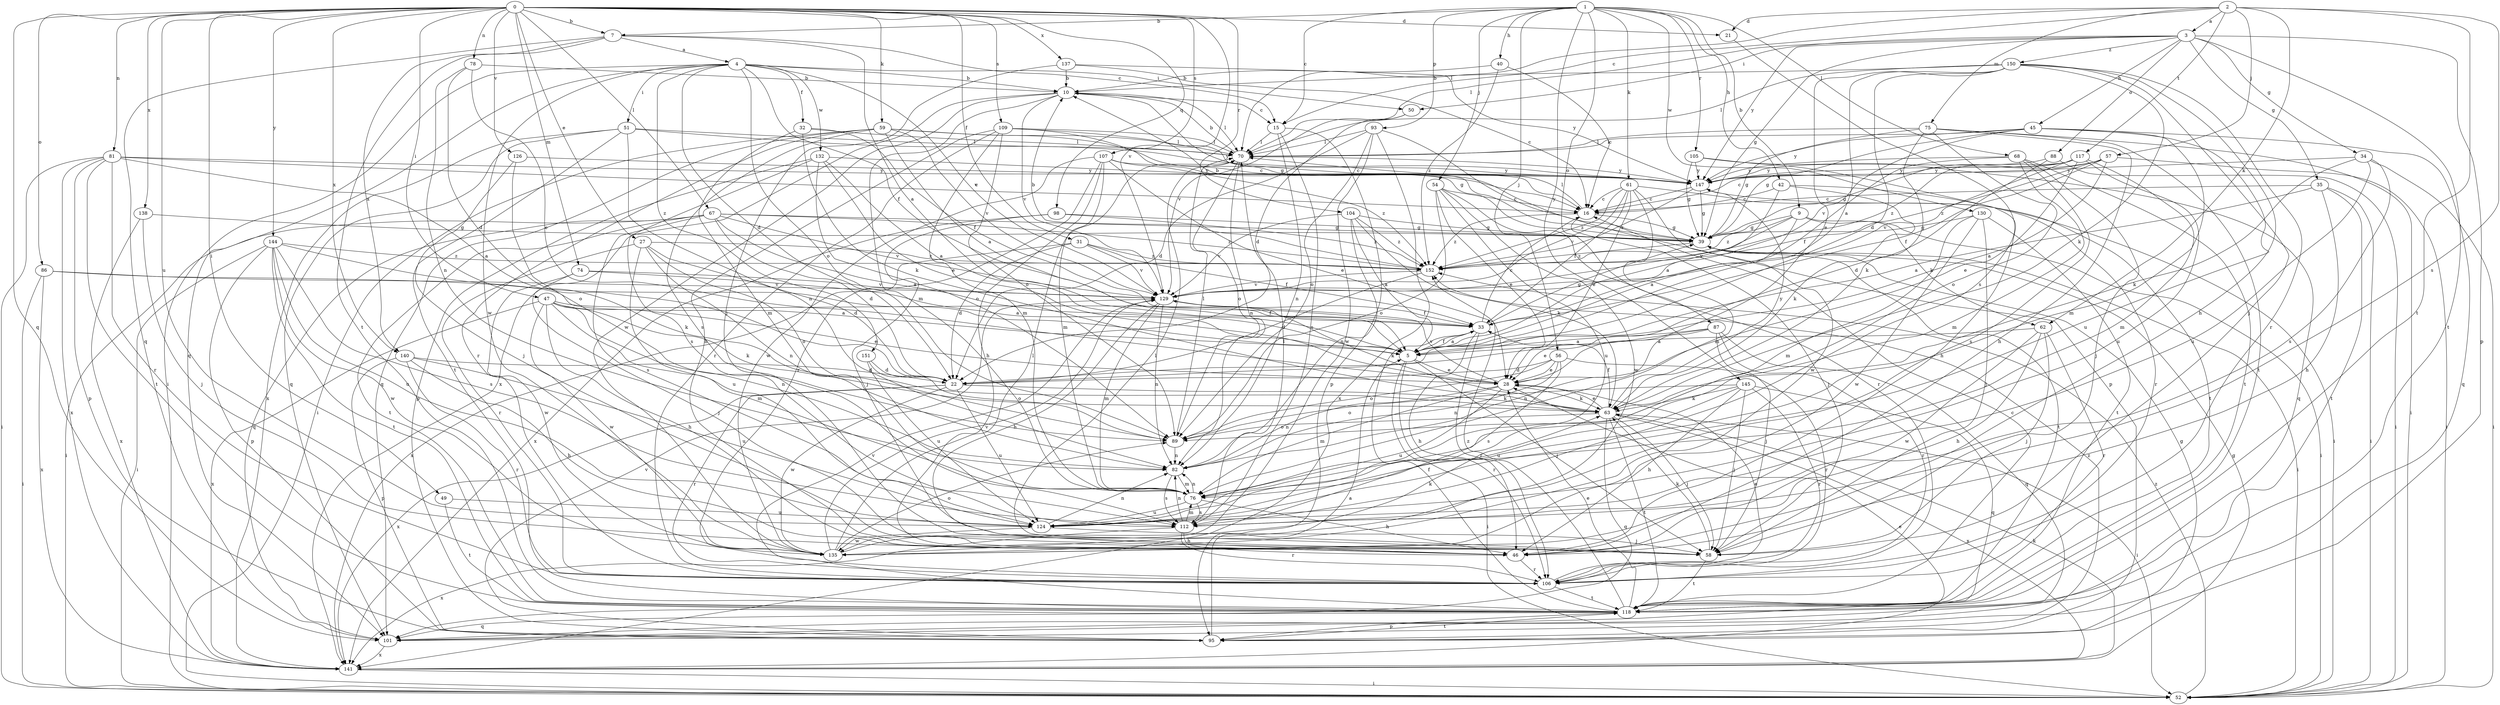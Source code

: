 strict digraph  {
0;
1;
2;
3;
4;
5;
7;
9;
10;
15;
16;
21;
22;
27;
28;
31;
32;
33;
34;
35;
39;
40;
42;
45;
46;
47;
49;
50;
51;
52;
54;
56;
57;
58;
59;
61;
62;
63;
67;
68;
70;
74;
75;
76;
78;
81;
82;
86;
87;
88;
89;
93;
95;
98;
101;
104;
105;
106;
107;
109;
112;
117;
118;
124;
126;
129;
130;
132;
135;
137;
138;
140;
141;
144;
145;
147;
150;
151;
152;
0 -> 7  [label=b];
0 -> 21  [label=d];
0 -> 27  [label=e];
0 -> 31  [label=f];
0 -> 47  [label=i];
0 -> 49  [label=i];
0 -> 59  [label=k];
0 -> 67  [label=l];
0 -> 74  [label=m];
0 -> 78  [label=n];
0 -> 81  [label=n];
0 -> 86  [label=o];
0 -> 98  [label=q];
0 -> 101  [label=q];
0 -> 104  [label=r];
0 -> 107  [label=s];
0 -> 109  [label=s];
0 -> 124  [label=u];
0 -> 126  [label=v];
0 -> 129  [label=v];
0 -> 137  [label=x];
0 -> 138  [label=x];
0 -> 140  [label=x];
0 -> 144  [label=y];
1 -> 7  [label=b];
1 -> 9  [label=b];
1 -> 15  [label=c];
1 -> 40  [label=h];
1 -> 42  [label=h];
1 -> 54  [label=j];
1 -> 56  [label=j];
1 -> 61  [label=k];
1 -> 68  [label=l];
1 -> 87  [label=o];
1 -> 93  [label=p];
1 -> 105  [label=r];
1 -> 130  [label=w];
1 -> 145  [label=y];
2 -> 3  [label=a];
2 -> 15  [label=c];
2 -> 21  [label=d];
2 -> 57  [label=j];
2 -> 62  [label=k];
2 -> 70  [label=l];
2 -> 75  [label=m];
2 -> 112  [label=s];
2 -> 117  [label=t];
2 -> 118  [label=t];
3 -> 34  [label=g];
3 -> 35  [label=g];
3 -> 39  [label=g];
3 -> 45  [label=h];
3 -> 50  [label=i];
3 -> 70  [label=l];
3 -> 88  [label=o];
3 -> 95  [label=p];
3 -> 118  [label=t];
3 -> 147  [label=y];
3 -> 150  [label=z];
4 -> 10  [label=b];
4 -> 22  [label=d];
4 -> 32  [label=f];
4 -> 33  [label=f];
4 -> 50  [label=i];
4 -> 51  [label=i];
4 -> 52  [label=i];
4 -> 89  [label=o];
4 -> 101  [label=q];
4 -> 129  [label=v];
4 -> 132  [label=w];
4 -> 135  [label=w];
4 -> 151  [label=z];
5 -> 28  [label=e];
5 -> 33  [label=f];
5 -> 52  [label=i];
5 -> 58  [label=j];
5 -> 106  [label=r];
7 -> 4  [label=a];
7 -> 5  [label=a];
7 -> 15  [label=c];
7 -> 101  [label=q];
7 -> 118  [label=t];
7 -> 140  [label=x];
9 -> 5  [label=a];
9 -> 39  [label=g];
9 -> 52  [label=i];
9 -> 62  [label=k];
9 -> 129  [label=v];
9 -> 152  [label=z];
10 -> 15  [label=c];
10 -> 39  [label=g];
10 -> 70  [label=l];
10 -> 76  [label=m];
10 -> 129  [label=v];
10 -> 135  [label=w];
10 -> 141  [label=x];
15 -> 70  [label=l];
15 -> 82  [label=n];
15 -> 95  [label=p];
15 -> 112  [label=s];
16 -> 39  [label=g];
16 -> 58  [label=j];
16 -> 70  [label=l];
16 -> 152  [label=z];
21 -> 112  [label=s];
22 -> 63  [label=k];
22 -> 106  [label=r];
22 -> 124  [label=u];
22 -> 135  [label=w];
22 -> 141  [label=x];
27 -> 22  [label=d];
27 -> 82  [label=n];
27 -> 89  [label=o];
27 -> 106  [label=r];
27 -> 124  [label=u];
27 -> 152  [label=z];
28 -> 63  [label=k];
28 -> 76  [label=m];
28 -> 82  [label=n];
28 -> 124  [label=u];
28 -> 129  [label=v];
31 -> 22  [label=d];
31 -> 33  [label=f];
31 -> 129  [label=v];
31 -> 141  [label=x];
31 -> 152  [label=z];
32 -> 33  [label=f];
32 -> 63  [label=k];
32 -> 70  [label=l];
32 -> 76  [label=m];
33 -> 5  [label=a];
33 -> 16  [label=c];
33 -> 39  [label=g];
33 -> 46  [label=h];
33 -> 106  [label=r];
34 -> 52  [label=i];
34 -> 63  [label=k];
34 -> 112  [label=s];
34 -> 124  [label=u];
34 -> 147  [label=y];
35 -> 5  [label=a];
35 -> 16  [label=c];
35 -> 46  [label=h];
35 -> 52  [label=i];
35 -> 118  [label=t];
39 -> 10  [label=b];
39 -> 52  [label=i];
39 -> 118  [label=t];
39 -> 152  [label=z];
40 -> 10  [label=b];
40 -> 16  [label=c];
40 -> 152  [label=z];
42 -> 5  [label=a];
42 -> 16  [label=c];
42 -> 63  [label=k];
42 -> 106  [label=r];
45 -> 39  [label=g];
45 -> 70  [label=l];
45 -> 76  [label=m];
45 -> 101  [label=q];
45 -> 124  [label=u];
45 -> 129  [label=v];
45 -> 147  [label=y];
46 -> 106  [label=r];
47 -> 28  [label=e];
47 -> 33  [label=f];
47 -> 46  [label=h];
47 -> 63  [label=k];
47 -> 76  [label=m];
47 -> 82  [label=n];
47 -> 135  [label=w];
47 -> 141  [label=x];
49 -> 118  [label=t];
49 -> 124  [label=u];
50 -> 22  [label=d];
50 -> 129  [label=v];
51 -> 70  [label=l];
51 -> 82  [label=n];
51 -> 101  [label=q];
51 -> 118  [label=t];
51 -> 141  [label=x];
51 -> 147  [label=y];
52 -> 152  [label=z];
54 -> 16  [label=c];
54 -> 28  [label=e];
54 -> 89  [label=o];
54 -> 106  [label=r];
54 -> 124  [label=u];
54 -> 135  [label=w];
56 -> 22  [label=d];
56 -> 28  [label=e];
56 -> 82  [label=n];
56 -> 89  [label=o];
56 -> 106  [label=r];
56 -> 112  [label=s];
57 -> 5  [label=a];
57 -> 16  [label=c];
57 -> 33  [label=f];
57 -> 52  [label=i];
57 -> 147  [label=y];
57 -> 152  [label=z];
58 -> 63  [label=k];
58 -> 70  [label=l];
58 -> 118  [label=t];
59 -> 5  [label=a];
59 -> 16  [label=c];
59 -> 52  [label=i];
59 -> 70  [label=l];
59 -> 101  [label=q];
59 -> 106  [label=r];
59 -> 112  [label=s];
59 -> 129  [label=v];
61 -> 16  [label=c];
61 -> 28  [label=e];
61 -> 33  [label=f];
61 -> 52  [label=i];
61 -> 76  [label=m];
61 -> 129  [label=v];
61 -> 135  [label=w];
61 -> 152  [label=z];
62 -> 5  [label=a];
62 -> 46  [label=h];
62 -> 58  [label=j];
62 -> 106  [label=r];
62 -> 135  [label=w];
63 -> 28  [label=e];
63 -> 33  [label=f];
63 -> 52  [label=i];
63 -> 58  [label=j];
63 -> 89  [label=o];
63 -> 101  [label=q];
63 -> 118  [label=t];
63 -> 141  [label=x];
63 -> 147  [label=y];
67 -> 5  [label=a];
67 -> 22  [label=d];
67 -> 39  [label=g];
67 -> 52  [label=i];
67 -> 101  [label=q];
67 -> 112  [label=s];
67 -> 118  [label=t];
67 -> 129  [label=v];
67 -> 152  [label=z];
68 -> 33  [label=f];
68 -> 58  [label=j];
68 -> 76  [label=m];
68 -> 112  [label=s];
68 -> 118  [label=t];
68 -> 147  [label=y];
70 -> 10  [label=b];
70 -> 82  [label=n];
70 -> 89  [label=o];
70 -> 147  [label=y];
74 -> 5  [label=a];
74 -> 58  [label=j];
74 -> 129  [label=v];
74 -> 135  [label=w];
75 -> 39  [label=g];
75 -> 46  [label=h];
75 -> 52  [label=i];
75 -> 63  [label=k];
75 -> 70  [label=l];
75 -> 89  [label=o];
75 -> 118  [label=t];
76 -> 46  [label=h];
76 -> 82  [label=n];
76 -> 112  [label=s];
76 -> 124  [label=u];
78 -> 10  [label=b];
78 -> 22  [label=d];
78 -> 28  [label=e];
78 -> 82  [label=n];
81 -> 5  [label=a];
81 -> 16  [label=c];
81 -> 52  [label=i];
81 -> 95  [label=p];
81 -> 106  [label=r];
81 -> 118  [label=t];
81 -> 141  [label=x];
81 -> 147  [label=y];
82 -> 76  [label=m];
82 -> 112  [label=s];
86 -> 5  [label=a];
86 -> 52  [label=i];
86 -> 129  [label=v];
86 -> 141  [label=x];
87 -> 5  [label=a];
87 -> 28  [label=e];
87 -> 58  [label=j];
87 -> 82  [label=n];
87 -> 101  [label=q];
87 -> 106  [label=r];
88 -> 22  [label=d];
88 -> 52  [label=i];
88 -> 147  [label=y];
89 -> 70  [label=l];
89 -> 82  [label=n];
93 -> 22  [label=d];
93 -> 70  [label=l];
93 -> 89  [label=o];
93 -> 95  [label=p];
93 -> 135  [label=w];
93 -> 141  [label=x];
95 -> 5  [label=a];
95 -> 39  [label=g];
95 -> 118  [label=t];
95 -> 129  [label=v];
95 -> 152  [label=z];
98 -> 39  [label=g];
98 -> 58  [label=j];
98 -> 141  [label=x];
98 -> 152  [label=z];
101 -> 141  [label=x];
104 -> 5  [label=a];
104 -> 39  [label=g];
104 -> 63  [label=k];
104 -> 82  [label=n];
104 -> 129  [label=v];
104 -> 152  [label=z];
105 -> 39  [label=g];
105 -> 46  [label=h];
105 -> 101  [label=q];
105 -> 147  [label=y];
106 -> 28  [label=e];
106 -> 118  [label=t];
107 -> 28  [label=e];
107 -> 46  [label=h];
107 -> 76  [label=m];
107 -> 106  [label=r];
107 -> 135  [label=w];
107 -> 147  [label=y];
107 -> 152  [label=z];
109 -> 16  [label=c];
109 -> 39  [label=g];
109 -> 46  [label=h];
109 -> 70  [label=l];
109 -> 76  [label=m];
109 -> 89  [label=o];
109 -> 106  [label=r];
112 -> 46  [label=h];
112 -> 70  [label=l];
112 -> 76  [label=m];
112 -> 82  [label=n];
112 -> 106  [label=r];
112 -> 141  [label=x];
117 -> 28  [label=e];
117 -> 39  [label=g];
117 -> 76  [label=m];
117 -> 124  [label=u];
117 -> 129  [label=v];
117 -> 147  [label=y];
117 -> 152  [label=z];
118 -> 16  [label=c];
118 -> 28  [label=e];
118 -> 33  [label=f];
118 -> 95  [label=p];
118 -> 101  [label=q];
118 -> 129  [label=v];
118 -> 152  [label=z];
124 -> 58  [label=j];
124 -> 82  [label=n];
124 -> 135  [label=w];
126 -> 58  [label=j];
126 -> 89  [label=o];
126 -> 147  [label=y];
129 -> 33  [label=f];
129 -> 46  [label=h];
129 -> 63  [label=k];
129 -> 76  [label=m];
129 -> 82  [label=n];
130 -> 39  [label=g];
130 -> 58  [label=j];
130 -> 76  [label=m];
130 -> 118  [label=t];
130 -> 135  [label=w];
132 -> 5  [label=a];
132 -> 28  [label=e];
132 -> 89  [label=o];
132 -> 95  [label=p];
132 -> 112  [label=s];
132 -> 147  [label=y];
135 -> 63  [label=k];
135 -> 70  [label=l];
135 -> 89  [label=o];
135 -> 129  [label=v];
137 -> 10  [label=b];
137 -> 16  [label=c];
137 -> 58  [label=j];
137 -> 147  [label=y];
138 -> 39  [label=g];
138 -> 58  [label=j];
138 -> 141  [label=x];
140 -> 22  [label=d];
140 -> 46  [label=h];
140 -> 95  [label=p];
140 -> 106  [label=r];
140 -> 124  [label=u];
141 -> 28  [label=e];
141 -> 39  [label=g];
141 -> 52  [label=i];
141 -> 63  [label=k];
144 -> 52  [label=i];
144 -> 63  [label=k];
144 -> 95  [label=p];
144 -> 112  [label=s];
144 -> 118  [label=t];
144 -> 124  [label=u];
144 -> 135  [label=w];
144 -> 152  [label=z];
145 -> 46  [label=h];
145 -> 58  [label=j];
145 -> 63  [label=k];
145 -> 89  [label=o];
145 -> 101  [label=q];
145 -> 106  [label=r];
145 -> 124  [label=u];
147 -> 16  [label=c];
147 -> 39  [label=g];
147 -> 118  [label=t];
147 -> 152  [label=z];
150 -> 5  [label=a];
150 -> 10  [label=b];
150 -> 22  [label=d];
150 -> 28  [label=e];
150 -> 46  [label=h];
150 -> 58  [label=j];
150 -> 63  [label=k];
150 -> 70  [label=l];
150 -> 106  [label=r];
151 -> 22  [label=d];
151 -> 89  [label=o];
151 -> 124  [label=u];
152 -> 10  [label=b];
152 -> 22  [label=d];
152 -> 129  [label=v];
}

